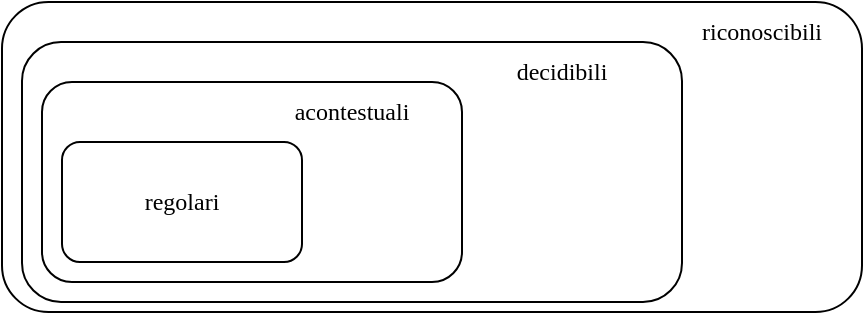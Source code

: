 <mxfile version="24.7.17">
  <diagram name="Pagina-1" id="LVGuzh5K2dajfvc2zDYN">
    <mxGraphModel dx="811" dy="470" grid="1" gridSize="10" guides="1" tooltips="1" connect="1" arrows="1" fold="1" page="1" pageScale="1" pageWidth="827" pageHeight="1169" math="0" shadow="0">
      <root>
        <mxCell id="0" />
        <mxCell id="1" parent="0" />
        <mxCell id="DV7_JbvU-f_kIYzTuxG1-4" value="" style="rounded=1;whiteSpace=wrap;html=1;fillColor=none;" vertex="1" parent="1">
          <mxGeometry x="310" y="420" width="120" height="60" as="geometry" />
        </mxCell>
        <mxCell id="DV7_JbvU-f_kIYzTuxG1-5" value="" style="rounded=1;whiteSpace=wrap;html=1;fillColor=none;" vertex="1" parent="1">
          <mxGeometry x="300" y="390" width="210" height="100" as="geometry" />
        </mxCell>
        <mxCell id="DV7_JbvU-f_kIYzTuxG1-6" value="" style="rounded=1;whiteSpace=wrap;html=1;fillColor=none;" vertex="1" parent="1">
          <mxGeometry x="290" y="370" width="330" height="130" as="geometry" />
        </mxCell>
        <mxCell id="DV7_JbvU-f_kIYzTuxG1-7" value="" style="rounded=1;whiteSpace=wrap;html=1;fillColor=none;" vertex="1" parent="1">
          <mxGeometry x="280" y="350" width="430" height="155" as="geometry" />
        </mxCell>
        <mxCell id="DV7_JbvU-f_kIYzTuxG1-8" value="regolari" style="text;html=1;align=center;verticalAlign=middle;whiteSpace=wrap;rounded=0;fontFamily=Times New Roman;" vertex="1" parent="1">
          <mxGeometry x="340" y="435" width="60" height="30" as="geometry" />
        </mxCell>
        <mxCell id="DV7_JbvU-f_kIYzTuxG1-9" value="acontestuali" style="text;html=1;align=center;verticalAlign=middle;whiteSpace=wrap;rounded=0;fontFamily=Times New Roman;" vertex="1" parent="1">
          <mxGeometry x="425" y="390" width="60" height="30" as="geometry" />
        </mxCell>
        <mxCell id="DV7_JbvU-f_kIYzTuxG1-10" value="decidibili" style="text;html=1;align=center;verticalAlign=middle;whiteSpace=wrap;rounded=0;fontFamily=Times New Roman;" vertex="1" parent="1">
          <mxGeometry x="530" y="370" width="60" height="30" as="geometry" />
        </mxCell>
        <mxCell id="DV7_JbvU-f_kIYzTuxG1-11" value="riconoscibili" style="text;html=1;align=center;verticalAlign=middle;whiteSpace=wrap;rounded=0;fontFamily=Times New Roman;" vertex="1" parent="1">
          <mxGeometry x="630" y="350" width="60" height="30" as="geometry" />
        </mxCell>
      </root>
    </mxGraphModel>
  </diagram>
</mxfile>
